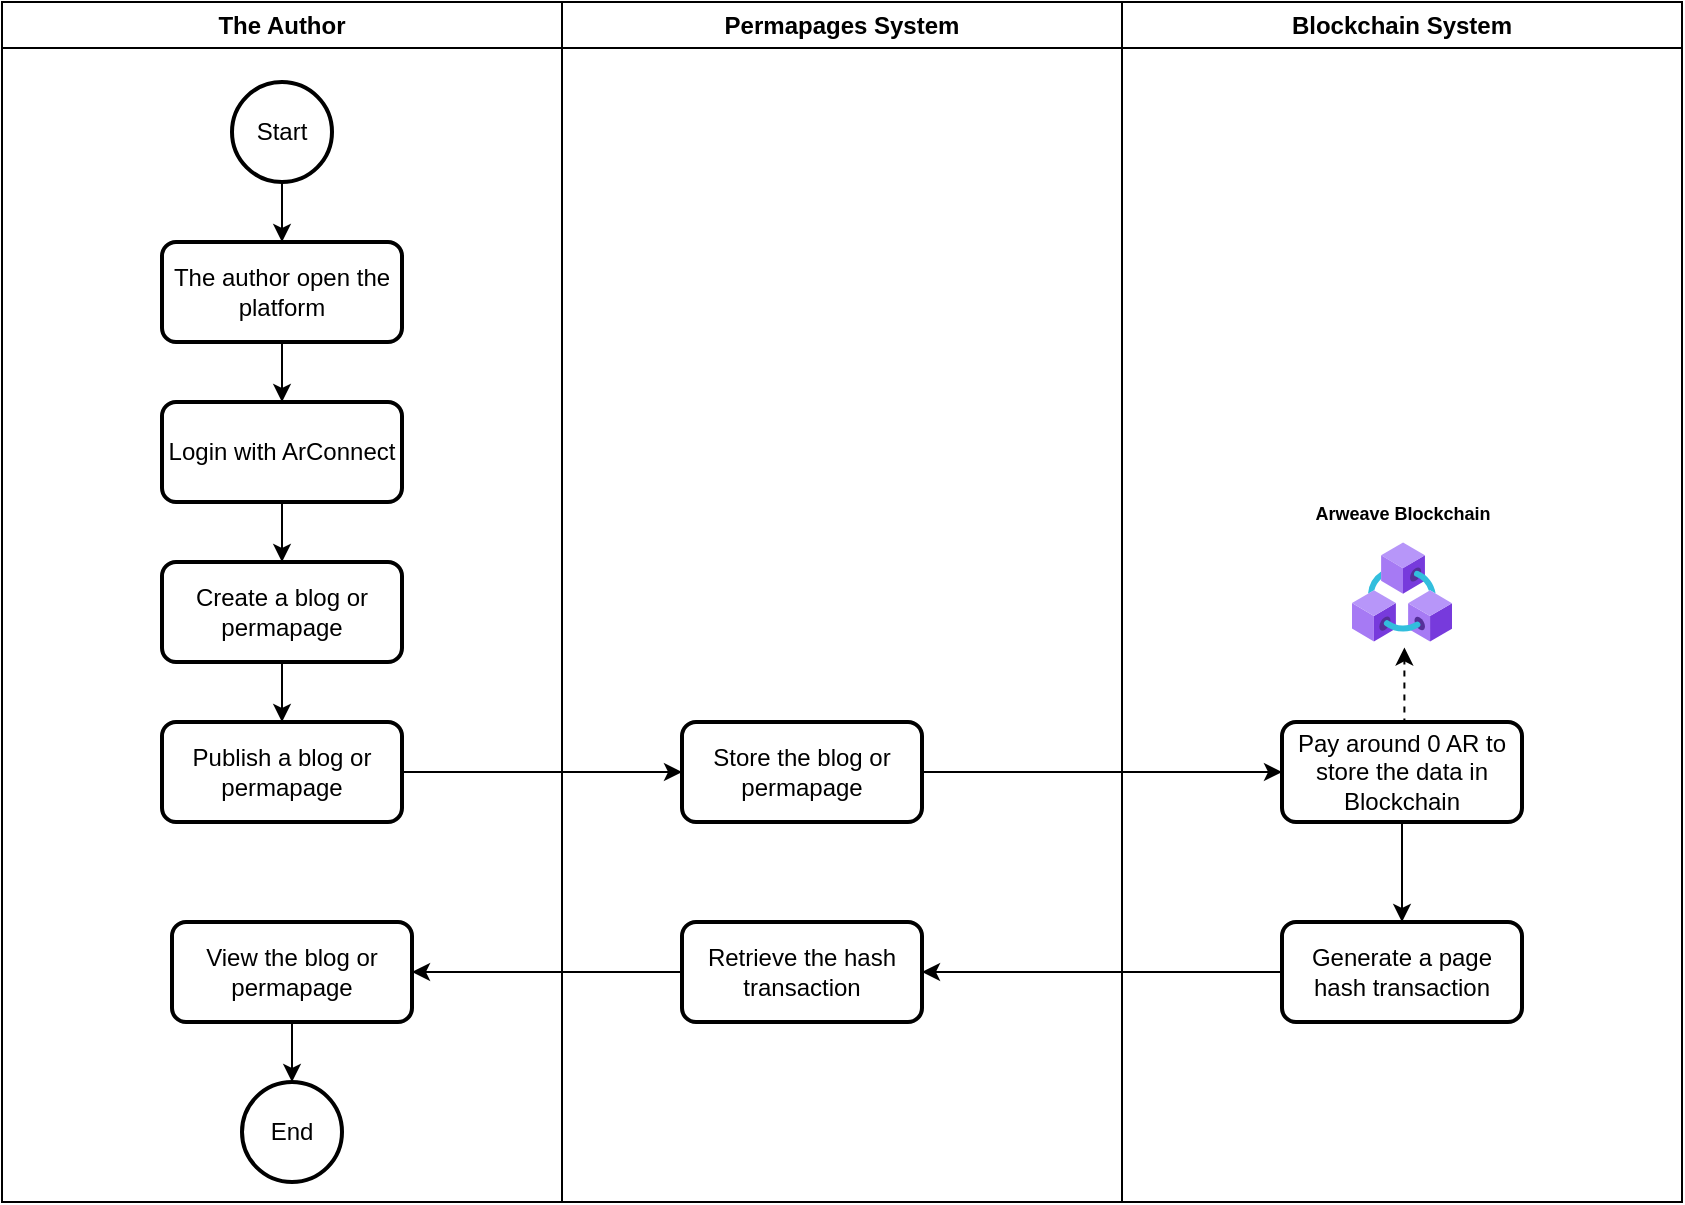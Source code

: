 <mxfile version="20.7.4" type="github">
  <diagram id="5S1QGdOrNzxuNydwF2vS" name="Page-1">
    <mxGraphModel dx="880" dy="444" grid="1" gridSize="10" guides="1" tooltips="1" connect="1" arrows="1" fold="1" page="1" pageScale="1" pageWidth="850" pageHeight="1100" math="0" shadow="0">
      <root>
        <mxCell id="0" />
        <mxCell id="1" parent="0" />
        <mxCell id="WlTlBZQSWbdqTwPQ83UT-48" value="The Author" style="swimlane;whiteSpace=wrap;html=1;" parent="1" vertex="1">
          <mxGeometry x="5" y="40" width="280" height="600" as="geometry">
            <mxRectangle x="20" y="40" width="100" height="30" as="alternateBounds" />
          </mxGeometry>
        </mxCell>
        <mxCell id="WlTlBZQSWbdqTwPQ83UT-49" style="edgeStyle=orthogonalEdgeStyle;rounded=0;orthogonalLoop=1;jettySize=auto;html=1;exitX=0.5;exitY=1;exitDx=0;exitDy=0;exitPerimeter=0;entryX=0.5;entryY=0;entryDx=0;entryDy=0;" parent="WlTlBZQSWbdqTwPQ83UT-48" source="WlTlBZQSWbdqTwPQ83UT-50" target="WlTlBZQSWbdqTwPQ83UT-52" edge="1">
          <mxGeometry relative="1" as="geometry" />
        </mxCell>
        <mxCell id="WlTlBZQSWbdqTwPQ83UT-50" value="Start" style="strokeWidth=2;html=1;shape=mxgraph.flowchart.start_2;whiteSpace=wrap;" parent="WlTlBZQSWbdqTwPQ83UT-48" vertex="1">
          <mxGeometry x="115" y="40" width="50" height="50" as="geometry" />
        </mxCell>
        <mxCell id="WlTlBZQSWbdqTwPQ83UT-51" style="edgeStyle=orthogonalEdgeStyle;rounded=0;orthogonalLoop=1;jettySize=auto;html=1;exitX=0.5;exitY=1;exitDx=0;exitDy=0;entryX=0.5;entryY=0;entryDx=0;entryDy=0;" parent="WlTlBZQSWbdqTwPQ83UT-48" source="WlTlBZQSWbdqTwPQ83UT-52" target="WlTlBZQSWbdqTwPQ83UT-54" edge="1">
          <mxGeometry relative="1" as="geometry" />
        </mxCell>
        <mxCell id="WlTlBZQSWbdqTwPQ83UT-52" value="The author open the platform" style="rounded=1;whiteSpace=wrap;html=1;absoluteArcSize=1;arcSize=14;strokeWidth=2;" parent="WlTlBZQSWbdqTwPQ83UT-48" vertex="1">
          <mxGeometry x="80" y="120" width="120" height="50" as="geometry" />
        </mxCell>
        <mxCell id="WlTlBZQSWbdqTwPQ83UT-53" style="edgeStyle=orthogonalEdgeStyle;rounded=0;orthogonalLoop=1;jettySize=auto;html=1;exitX=0.5;exitY=1;exitDx=0;exitDy=0;entryX=0.5;entryY=0;entryDx=0;entryDy=0;" parent="WlTlBZQSWbdqTwPQ83UT-48" source="WlTlBZQSWbdqTwPQ83UT-54" target="WlTlBZQSWbdqTwPQ83UT-56" edge="1">
          <mxGeometry relative="1" as="geometry" />
        </mxCell>
        <mxCell id="WlTlBZQSWbdqTwPQ83UT-54" value="Login with ArConnect" style="rounded=1;whiteSpace=wrap;html=1;absoluteArcSize=1;arcSize=14;strokeWidth=2;" parent="WlTlBZQSWbdqTwPQ83UT-48" vertex="1">
          <mxGeometry x="80" y="200" width="120" height="50" as="geometry" />
        </mxCell>
        <mxCell id="WlTlBZQSWbdqTwPQ83UT-55" style="edgeStyle=orthogonalEdgeStyle;rounded=0;orthogonalLoop=1;jettySize=auto;html=1;exitX=0.5;exitY=1;exitDx=0;exitDy=0;entryX=0.5;entryY=0;entryDx=0;entryDy=0;" parent="WlTlBZQSWbdqTwPQ83UT-48" source="WlTlBZQSWbdqTwPQ83UT-56" target="WlTlBZQSWbdqTwPQ83UT-58" edge="1">
          <mxGeometry relative="1" as="geometry" />
        </mxCell>
        <mxCell id="WlTlBZQSWbdqTwPQ83UT-56" value="Create a blog or permapage" style="rounded=1;whiteSpace=wrap;html=1;absoluteArcSize=1;arcSize=14;strokeWidth=2;" parent="WlTlBZQSWbdqTwPQ83UT-48" vertex="1">
          <mxGeometry x="80" y="280" width="120" height="50" as="geometry" />
        </mxCell>
        <mxCell id="WlTlBZQSWbdqTwPQ83UT-58" value="Publish a blog or permapage" style="rounded=1;whiteSpace=wrap;html=1;absoluteArcSize=1;arcSize=14;strokeWidth=2;" parent="WlTlBZQSWbdqTwPQ83UT-48" vertex="1">
          <mxGeometry x="80" y="360" width="120" height="50" as="geometry" />
        </mxCell>
        <mxCell id="WlTlBZQSWbdqTwPQ83UT-60" style="edgeStyle=orthogonalEdgeStyle;rounded=0;orthogonalLoop=1;jettySize=auto;html=1;exitX=0.5;exitY=1;exitDx=0;exitDy=0;entryX=0.5;entryY=0;entryDx=0;entryDy=0;entryPerimeter=0;fontSize=9;" parent="WlTlBZQSWbdqTwPQ83UT-48" source="WlTlBZQSWbdqTwPQ83UT-61" target="WlTlBZQSWbdqTwPQ83UT-62" edge="1">
          <mxGeometry relative="1" as="geometry" />
        </mxCell>
        <mxCell id="WlTlBZQSWbdqTwPQ83UT-61" value="View the blog or permapage" style="rounded=1;whiteSpace=wrap;html=1;absoluteArcSize=1;arcSize=14;strokeWidth=2;" parent="WlTlBZQSWbdqTwPQ83UT-48" vertex="1">
          <mxGeometry x="85" y="460" width="120" height="50" as="geometry" />
        </mxCell>
        <mxCell id="WlTlBZQSWbdqTwPQ83UT-62" value="End" style="strokeWidth=2;html=1;shape=mxgraph.flowchart.start_2;whiteSpace=wrap;" parent="WlTlBZQSWbdqTwPQ83UT-48" vertex="1">
          <mxGeometry x="120" y="540" width="50" height="50" as="geometry" />
        </mxCell>
        <mxCell id="WlTlBZQSWbdqTwPQ83UT-63" value="Permapages System" style="swimlane;whiteSpace=wrap;html=1;" parent="1" vertex="1">
          <mxGeometry x="285" y="40" width="280" height="600" as="geometry" />
        </mxCell>
        <mxCell id="WlTlBZQSWbdqTwPQ83UT-66" value="Store the blog or permapage" style="rounded=1;whiteSpace=wrap;html=1;absoluteArcSize=1;arcSize=14;strokeWidth=2;" parent="WlTlBZQSWbdqTwPQ83UT-63" vertex="1">
          <mxGeometry x="60" y="360" width="120" height="50" as="geometry" />
        </mxCell>
        <mxCell id="WlTlBZQSWbdqTwPQ83UT-74" value="Retrieve the hash transaction" style="rounded=1;whiteSpace=wrap;html=1;absoluteArcSize=1;arcSize=14;strokeWidth=2;" parent="WlTlBZQSWbdqTwPQ83UT-63" vertex="1">
          <mxGeometry x="60" y="460" width="120" height="50" as="geometry" />
        </mxCell>
        <mxCell id="WlTlBZQSWbdqTwPQ83UT-76" value="Blockchain System" style="swimlane;whiteSpace=wrap;html=1;" parent="1" vertex="1">
          <mxGeometry x="565" y="40" width="280" height="600" as="geometry" />
        </mxCell>
        <mxCell id="WlTlBZQSWbdqTwPQ83UT-93" style="edgeStyle=orthogonalEdgeStyle;rounded=0;orthogonalLoop=1;jettySize=auto;html=1;exitX=0.5;exitY=0;exitDx=0;exitDy=0;entryX=0.524;entryY=1.054;entryDx=0;entryDy=0;entryPerimeter=0;dashed=1;" parent="WlTlBZQSWbdqTwPQ83UT-76" source="WlTlBZQSWbdqTwPQ83UT-79" target="WlTlBZQSWbdqTwPQ83UT-80" edge="1">
          <mxGeometry relative="1" as="geometry" />
        </mxCell>
        <mxCell id="Marn--mvd6xs8HTn0Cy1-1" style="edgeStyle=orthogonalEdgeStyle;rounded=0;orthogonalLoop=1;jettySize=auto;html=1;exitX=0.5;exitY=1;exitDx=0;exitDy=0;entryX=0.5;entryY=0;entryDx=0;entryDy=0;" edge="1" parent="WlTlBZQSWbdqTwPQ83UT-76" source="WlTlBZQSWbdqTwPQ83UT-79" target="WlTlBZQSWbdqTwPQ83UT-97">
          <mxGeometry relative="1" as="geometry" />
        </mxCell>
        <mxCell id="WlTlBZQSWbdqTwPQ83UT-79" value="Pay around 0 AR to store the data in Blockchain" style="rounded=1;whiteSpace=wrap;html=1;absoluteArcSize=1;arcSize=14;strokeWidth=2;" parent="WlTlBZQSWbdqTwPQ83UT-76" vertex="1">
          <mxGeometry x="80" y="360" width="120" height="50" as="geometry" />
        </mxCell>
        <mxCell id="WlTlBZQSWbdqTwPQ83UT-80" value="" style="aspect=fixed;html=1;points=[];align=center;image;fontSize=12;image=img/lib/azure2/blockchain/Azure_Blockchain_Service.svg;" parent="WlTlBZQSWbdqTwPQ83UT-76" vertex="1">
          <mxGeometry x="115" y="270" width="50" height="50" as="geometry" />
        </mxCell>
        <mxCell id="WlTlBZQSWbdqTwPQ83UT-81" value="&lt;font style=&quot;font-size: 9px;&quot;&gt;&lt;b&gt;Arweave Blockchain&lt;/b&gt;&lt;/font&gt;" style="text;html=1;align=center;verticalAlign=middle;resizable=0;points=[];autosize=1;strokeColor=none;fillColor=none;" parent="WlTlBZQSWbdqTwPQ83UT-76" vertex="1">
          <mxGeometry x="85" y="240" width="110" height="30" as="geometry" />
        </mxCell>
        <mxCell id="WlTlBZQSWbdqTwPQ83UT-97" value="Generate a page hash transaction" style="rounded=1;whiteSpace=wrap;html=1;absoluteArcSize=1;arcSize=14;strokeWidth=2;" parent="WlTlBZQSWbdqTwPQ83UT-76" vertex="1">
          <mxGeometry x="80" y="460" width="120" height="50" as="geometry" />
        </mxCell>
        <mxCell id="WlTlBZQSWbdqTwPQ83UT-87" style="edgeStyle=orthogonalEdgeStyle;rounded=0;orthogonalLoop=1;jettySize=auto;html=1;exitX=1;exitY=0.5;exitDx=0;exitDy=0;" parent="1" source="WlTlBZQSWbdqTwPQ83UT-58" target="WlTlBZQSWbdqTwPQ83UT-66" edge="1">
          <mxGeometry relative="1" as="geometry" />
        </mxCell>
        <mxCell id="WlTlBZQSWbdqTwPQ83UT-88" style="edgeStyle=orthogonalEdgeStyle;rounded=0;orthogonalLoop=1;jettySize=auto;html=1;exitX=1;exitY=0.5;exitDx=0;exitDy=0;" parent="1" source="WlTlBZQSWbdqTwPQ83UT-66" target="WlTlBZQSWbdqTwPQ83UT-79" edge="1">
          <mxGeometry relative="1" as="geometry" />
        </mxCell>
        <mxCell id="WlTlBZQSWbdqTwPQ83UT-100" style="edgeStyle=orthogonalEdgeStyle;rounded=0;orthogonalLoop=1;jettySize=auto;html=1;exitX=0;exitY=0.5;exitDx=0;exitDy=0;entryX=1;entryY=0.5;entryDx=0;entryDy=0;" parent="1" source="WlTlBZQSWbdqTwPQ83UT-97" target="WlTlBZQSWbdqTwPQ83UT-74" edge="1">
          <mxGeometry relative="1" as="geometry" />
        </mxCell>
        <mxCell id="WlTlBZQSWbdqTwPQ83UT-101" style="edgeStyle=orthogonalEdgeStyle;rounded=0;orthogonalLoop=1;jettySize=auto;html=1;exitX=0;exitY=0.5;exitDx=0;exitDy=0;entryX=1;entryY=0.5;entryDx=0;entryDy=0;" parent="1" source="WlTlBZQSWbdqTwPQ83UT-74" target="WlTlBZQSWbdqTwPQ83UT-61" edge="1">
          <mxGeometry relative="1" as="geometry" />
        </mxCell>
      </root>
    </mxGraphModel>
  </diagram>
</mxfile>
